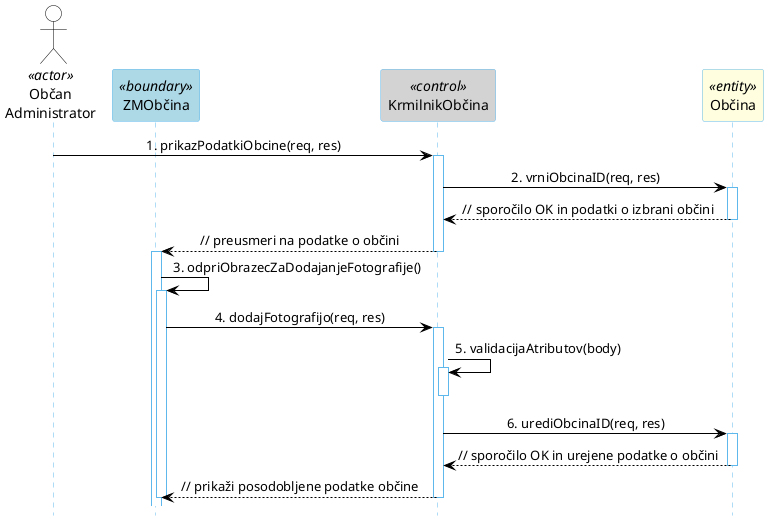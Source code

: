 @startuml
hide footbox

skinparam backgroundcolor transparent
skinparam defaultTextAlignment center
skinparam actorBorderColor black
skinparam actorBackgroundColor white
skinparam arrowColor black  
skinparam sequenceLifeLineBorderColor #5FB8EC
skinparam sequenceParticipantBorderColor #5FB8EC
skinparam sequenceParticipantBackgroundColor white


actor "Občan\nAdministrator" as Prijavljen <<actor>>
participant "ZMObčina" as PodatkiObcine <<boundary>> #lightBlue
participant "KrmilnikObčina" as OKrmilnik <<control>> #lightGray
participant "Občina" as Obcina <<entity>> #lightYellow

Prijavljen -> OKrmilnik: 1. prikazPodatkiObcine(req, res)
activate OKrmilnik
OKrmilnik -> Obcina: 2. vrniObcinaID(req, res)
activate Obcina
OKrmilnik <-- Obcina: // sporočilo OK in podatki o izbrani občini
deactivate Obcina
PodatkiObcine <-- OKrmilnik: // preusmeri na podatke o občini
deactivate OKrmilnik
activate PodatkiObcine
PodatkiObcine -> PodatkiObcine: 3. odpriObrazecZaDodajanjeFotografije()
activate PodatkiObcine
PodatkiObcine -> OKrmilnik: 4. dodajFotografijo(req, res)
activate OKrmilnik
OKrmilnik -> OKrmilnik: 5. validacijaAtributov(body)
activate OKrmilnik
deactivate OKrmilnik
OKrmilnik -> Obcina: 6. urediObcinaID(req, res)
activate Obcina
OKrmilnik <-- Obcina: // sporočilo OK in urejene podatke o občini
deactivate Obcina
PodatkiObcine <-- OKrmilnik: // prikaži posodobljene podatke občine
deactivate OKrmilnik
deactivate PodatkiObcine
@enduml